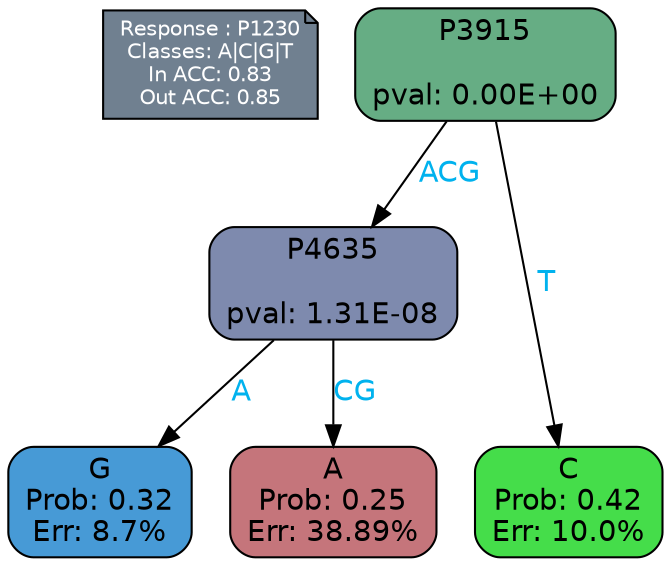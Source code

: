 digraph Tree {
node [shape=box, style="filled, rounded", color="black", fontname=helvetica] ;
graph [ranksep=equally, splines=polylines, bgcolor=transparent, dpi=600] ;
edge [fontname=helvetica] ;
LEGEND [label="Response : P1230
Classes: A|C|G|T
In ACC: 0.83
Out ACC: 0.85
",shape=note,align=left,style=filled,fillcolor="slategray",fontcolor="white",fontsize=10];1 [label="P3915

pval: 0.00E+00", fillcolor="#66ad84"] ;
2 [label="P4635

pval: 1.31E-08", fillcolor="#7e8aae"] ;
3 [label="G
Prob: 0.32
Err: 8.7%", fillcolor="#479ad6"] ;
4 [label="A
Prob: 0.25
Err: 38.89%", fillcolor="#c5757b"] ;
5 [label="C
Prob: 0.42
Err: 10.0%", fillcolor="#45dd4a"] ;
1 -> 2 [label="ACG",fontcolor=deepskyblue2] ;
1 -> 5 [label="T",fontcolor=deepskyblue2] ;
2 -> 3 [label="A",fontcolor=deepskyblue2] ;
2 -> 4 [label="CG",fontcolor=deepskyblue2] ;
{rank = same; 3;4;5;}{rank = same; LEGEND;1;}}